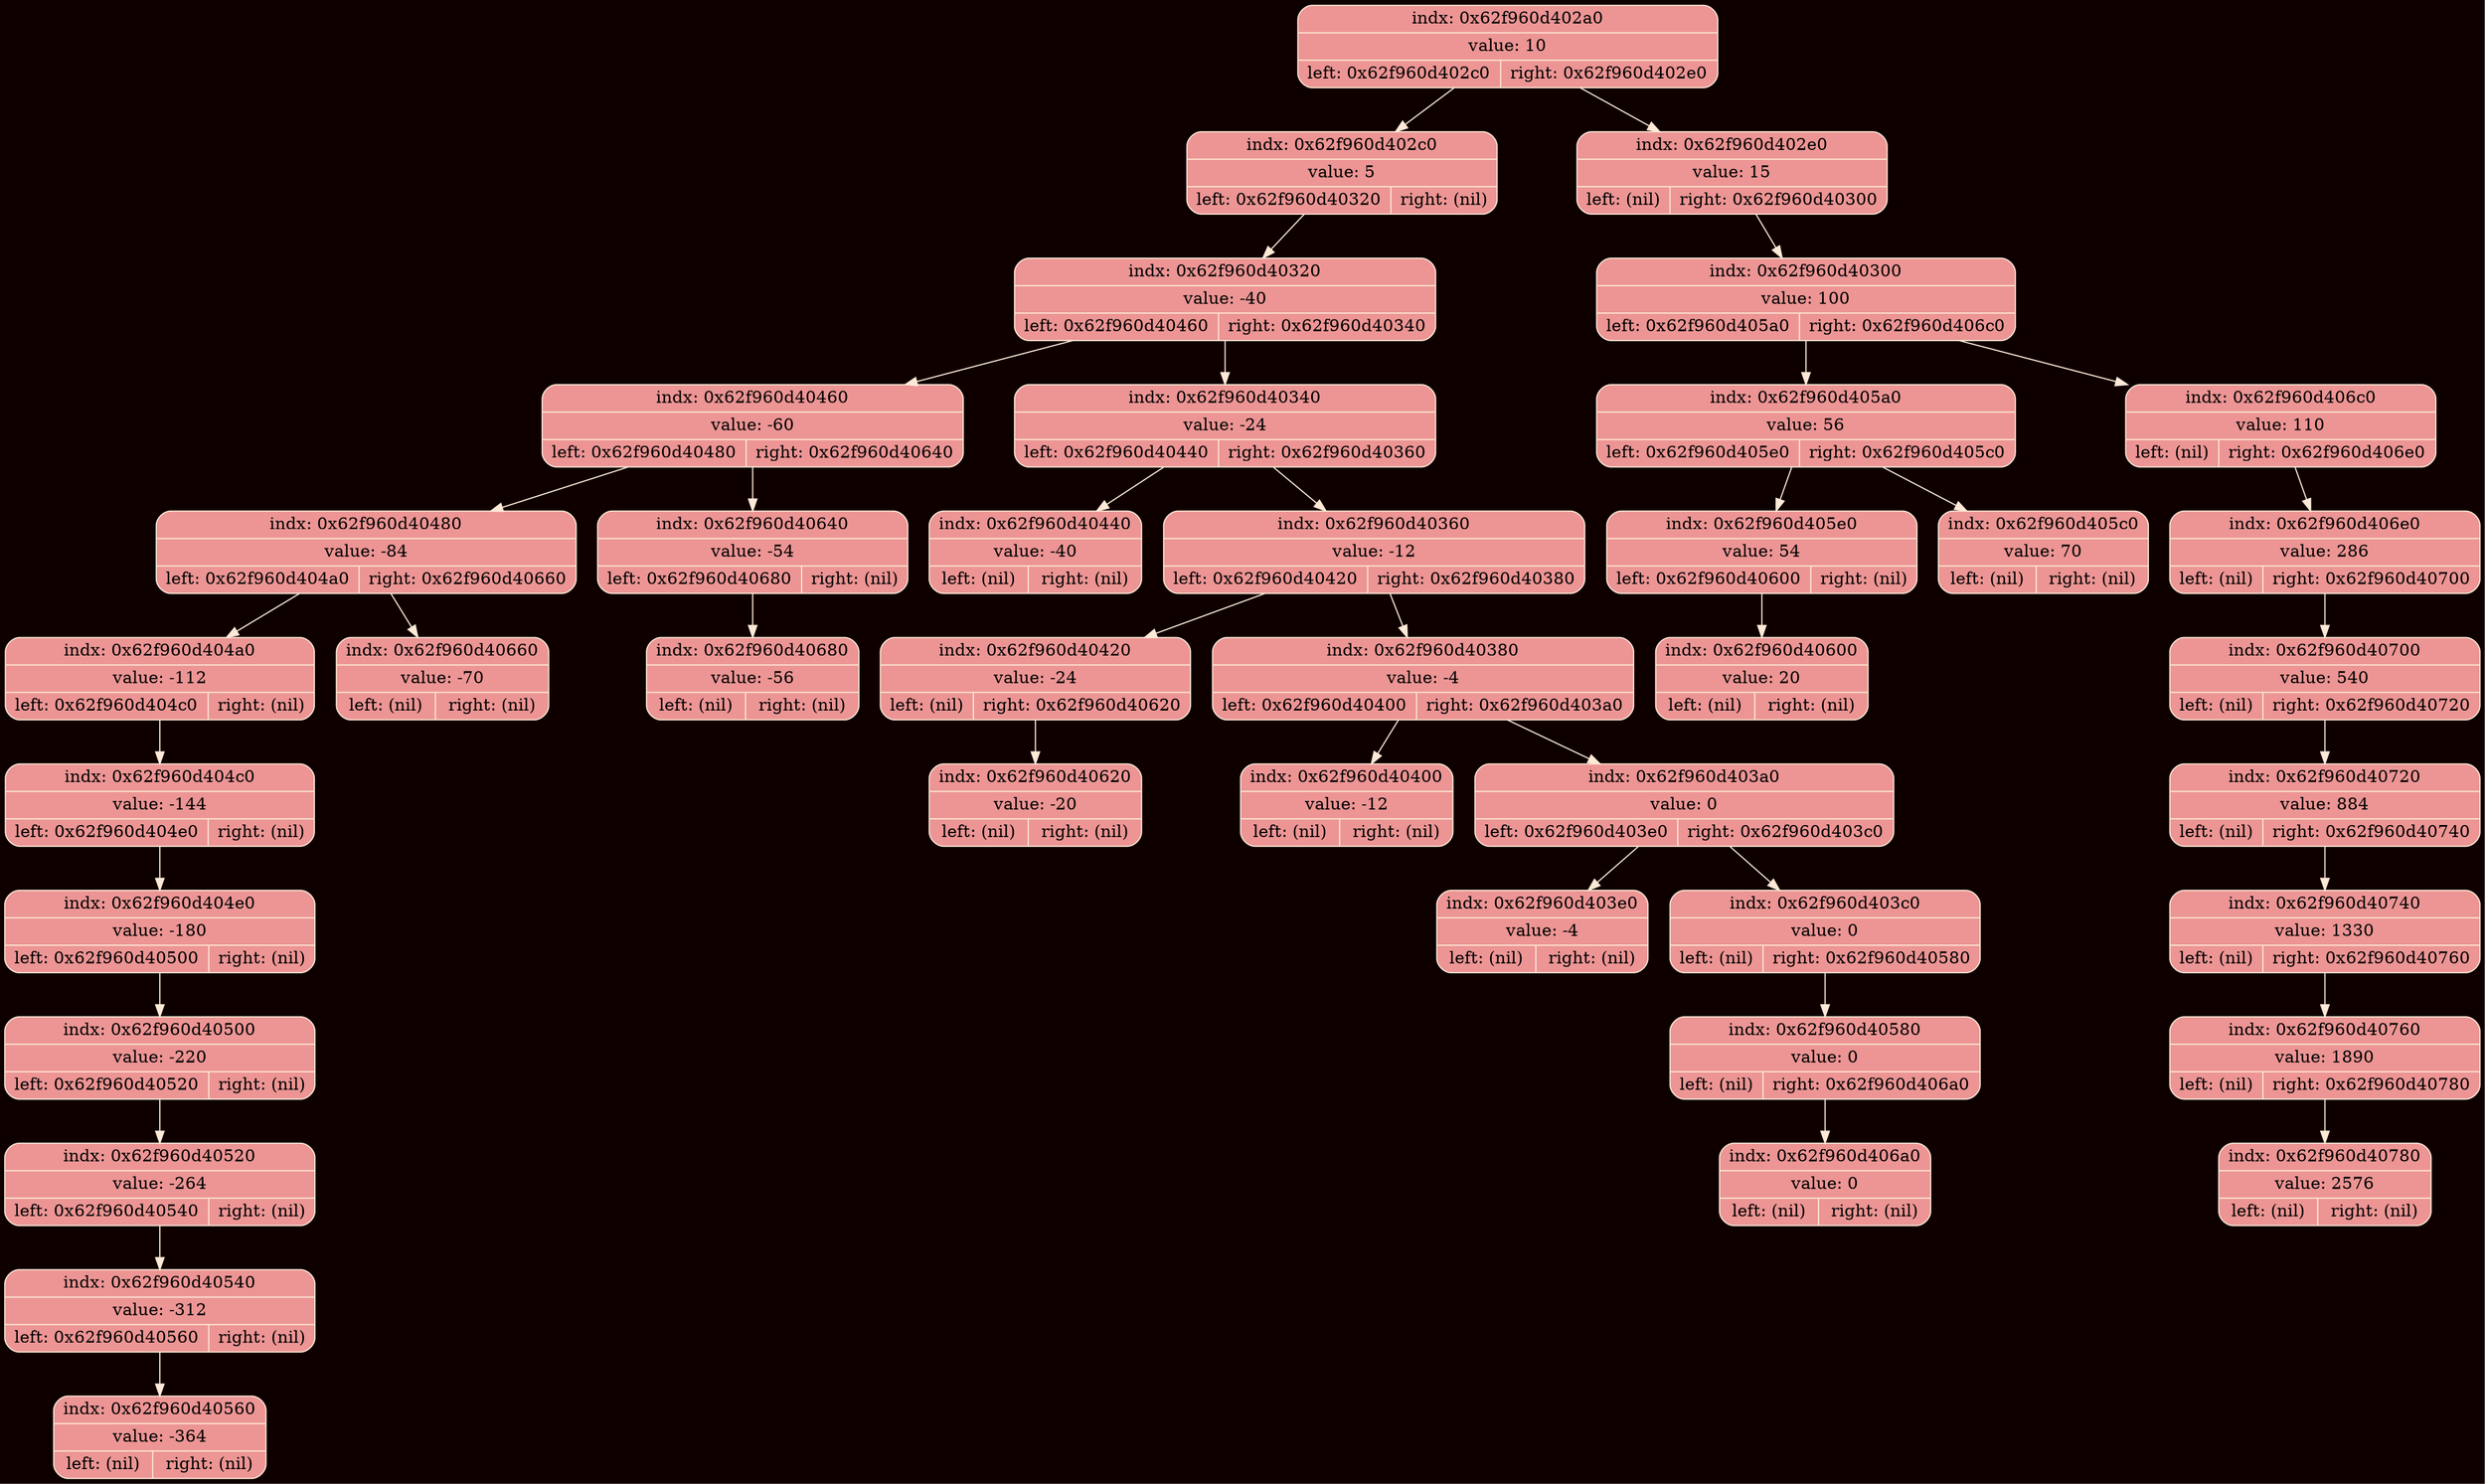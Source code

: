 digraph Tree {
	rankdir = TB;
	node [shape = record];
	edge[color = "#FEE8D6"];
	bgcolor = "#0F0000";
	node0x62f960d402a0 [color = "#FEE8D6", shape = Mrecord, style = filled, fillcolor = "#EC9594", label = "{indx: 0x62f960d402a0 | value: 10 | { left: 0x62f960d402c0 | right: 0x62f960d402e0}}"];
		node0x62f960d402a0 -> node0x62f960d402c0
	node0x62f960d402c0 [color = "#FEE8D6", shape = Mrecord, style = filled, fillcolor = "#EC9594", label = "{indx: 0x62f960d402c0 | value: 5 | { left: 0x62f960d40320 | right: (nil)}}"];
		node0x62f960d402c0 -> node0x62f960d40320
	node0x62f960d40320 [color = "#FEE8D6", shape = Mrecord, style = filled, fillcolor = "#EC9594", label = "{indx: 0x62f960d40320 | value: -40 | { left: 0x62f960d40460 | right: 0x62f960d40340}}"];
		node0x62f960d40320 -> node0x62f960d40460
	node0x62f960d40460 [color = "#FEE8D6", shape = Mrecord, style = filled, fillcolor = "#EC9594", label = "{indx: 0x62f960d40460 | value: -60 | { left: 0x62f960d40480 | right: 0x62f960d40640}}"];
		node0x62f960d40460 -> node0x62f960d40480
	node0x62f960d40480 [color = "#FEE8D6", shape = Mrecord, style = filled, fillcolor = "#EC9594", label = "{indx: 0x62f960d40480 | value: -84 | { left: 0x62f960d404a0 | right: 0x62f960d40660}}"];
		node0x62f960d40480 -> node0x62f960d404a0
	node0x62f960d404a0 [color = "#FEE8D6", shape = Mrecord, style = filled, fillcolor = "#EC9594", label = "{indx: 0x62f960d404a0 | value: -112 | { left: 0x62f960d404c0 | right: (nil)}}"];
		node0x62f960d404a0 -> node0x62f960d404c0
	node0x62f960d404c0 [color = "#FEE8D6", shape = Mrecord, style = filled, fillcolor = "#EC9594", label = "{indx: 0x62f960d404c0 | value: -144 | { left: 0x62f960d404e0 | right: (nil)}}"];
		node0x62f960d404c0 -> node0x62f960d404e0
	node0x62f960d404e0 [color = "#FEE8D6", shape = Mrecord, style = filled, fillcolor = "#EC9594", label = "{indx: 0x62f960d404e0 | value: -180 | { left: 0x62f960d40500 | right: (nil)}}"];
		node0x62f960d404e0 -> node0x62f960d40500
	node0x62f960d40500 [color = "#FEE8D6", shape = Mrecord, style = filled, fillcolor = "#EC9594", label = "{indx: 0x62f960d40500 | value: -220 | { left: 0x62f960d40520 | right: (nil)}}"];
		node0x62f960d40500 -> node0x62f960d40520
	node0x62f960d40520 [color = "#FEE8D6", shape = Mrecord, style = filled, fillcolor = "#EC9594", label = "{indx: 0x62f960d40520 | value: -264 | { left: 0x62f960d40540 | right: (nil)}}"];
		node0x62f960d40520 -> node0x62f960d40540
	node0x62f960d40540 [color = "#FEE8D6", shape = Mrecord, style = filled, fillcolor = "#EC9594", label = "{indx: 0x62f960d40540 | value: -312 | { left: 0x62f960d40560 | right: (nil)}}"];
		node0x62f960d40540 -> node0x62f960d40560
	node0x62f960d40560 [color = "#FEE8D6", shape = Mrecord, style = filled, fillcolor = "#EC9594", label = "{indx: 0x62f960d40560 | value: -364 | { left: (nil) | right: (nil)}}"];
		node0x62f960d40480 -> node0x62f960d40660
	node0x62f960d40660 [color = "#FEE8D6", shape = Mrecord, style = filled, fillcolor = "#EC9594", label = "{indx: 0x62f960d40660 | value: -70 | { left: (nil) | right: (nil)}}"];
		node0x62f960d40460 -> node0x62f960d40640
	node0x62f960d40640 [color = "#FEE8D6", shape = Mrecord, style = filled, fillcolor = "#EC9594", label = "{indx: 0x62f960d40640 | value: -54 | { left: 0x62f960d40680 | right: (nil)}}"];
		node0x62f960d40640 -> node0x62f960d40680
	node0x62f960d40680 [color = "#FEE8D6", shape = Mrecord, style = filled, fillcolor = "#EC9594", label = "{indx: 0x62f960d40680 | value: -56 | { left: (nil) | right: (nil)}}"];
		node0x62f960d40320 -> node0x62f960d40340
	node0x62f960d40340 [color = "#FEE8D6", shape = Mrecord, style = filled, fillcolor = "#EC9594", label = "{indx: 0x62f960d40340 | value: -24 | { left: 0x62f960d40440 | right: 0x62f960d40360}}"];
		node0x62f960d40340 -> node0x62f960d40440
	node0x62f960d40440 [color = "#FEE8D6", shape = Mrecord, style = filled, fillcolor = "#EC9594", label = "{indx: 0x62f960d40440 | value: -40 | { left: (nil) | right: (nil)}}"];
		node0x62f960d40340 -> node0x62f960d40360
	node0x62f960d40360 [color = "#FEE8D6", shape = Mrecord, style = filled, fillcolor = "#EC9594", label = "{indx: 0x62f960d40360 | value: -12 | { left: 0x62f960d40420 | right: 0x62f960d40380}}"];
		node0x62f960d40360 -> node0x62f960d40420
	node0x62f960d40420 [color = "#FEE8D6", shape = Mrecord, style = filled, fillcolor = "#EC9594", label = "{indx: 0x62f960d40420 | value: -24 | { left: (nil) | right: 0x62f960d40620}}"];
		node0x62f960d40420 -> node0x62f960d40620
	node0x62f960d40620 [color = "#FEE8D6", shape = Mrecord, style = filled, fillcolor = "#EC9594", label = "{indx: 0x62f960d40620 | value: -20 | { left: (nil) | right: (nil)}}"];
		node0x62f960d40360 -> node0x62f960d40380
	node0x62f960d40380 [color = "#FEE8D6", shape = Mrecord, style = filled, fillcolor = "#EC9594", label = "{indx: 0x62f960d40380 | value: -4 | { left: 0x62f960d40400 | right: 0x62f960d403a0}}"];
		node0x62f960d40380 -> node0x62f960d40400
	node0x62f960d40400 [color = "#FEE8D6", shape = Mrecord, style = filled, fillcolor = "#EC9594", label = "{indx: 0x62f960d40400 | value: -12 | { left: (nil) | right: (nil)}}"];
		node0x62f960d40380 -> node0x62f960d403a0
	node0x62f960d403a0 [color = "#FEE8D6", shape = Mrecord, style = filled, fillcolor = "#EC9594", label = "{indx: 0x62f960d403a0 | value: 0 | { left: 0x62f960d403e0 | right: 0x62f960d403c0}}"];
		node0x62f960d403a0 -> node0x62f960d403e0
	node0x62f960d403e0 [color = "#FEE8D6", shape = Mrecord, style = filled, fillcolor = "#EC9594", label = "{indx: 0x62f960d403e0 | value: -4 | { left: (nil) | right: (nil)}}"];
		node0x62f960d403a0 -> node0x62f960d403c0
	node0x62f960d403c0 [color = "#FEE8D6", shape = Mrecord, style = filled, fillcolor = "#EC9594", label = "{indx: 0x62f960d403c0 | value: 0 | { left: (nil) | right: 0x62f960d40580}}"];
		node0x62f960d403c0 -> node0x62f960d40580
	node0x62f960d40580 [color = "#FEE8D6", shape = Mrecord, style = filled, fillcolor = "#EC9594", label = "{indx: 0x62f960d40580 | value: 0 | { left: (nil) | right: 0x62f960d406a0}}"];
		node0x62f960d40580 -> node0x62f960d406a0
	node0x62f960d406a0 [color = "#FEE8D6", shape = Mrecord, style = filled, fillcolor = "#EC9594", label = "{indx: 0x62f960d406a0 | value: 0 | { left: (nil) | right: (nil)}}"];
		node0x62f960d402a0 -> node0x62f960d402e0
	node0x62f960d402e0 [color = "#FEE8D6", shape = Mrecord, style = filled, fillcolor = "#EC9594", label = "{indx: 0x62f960d402e0 | value: 15 | { left: (nil) | right: 0x62f960d40300}}"];
		node0x62f960d402e0 -> node0x62f960d40300
	node0x62f960d40300 [color = "#FEE8D6", shape = Mrecord, style = filled, fillcolor = "#EC9594", label = "{indx: 0x62f960d40300 | value: 100 | { left: 0x62f960d405a0 | right: 0x62f960d406c0}}"];
		node0x62f960d40300 -> node0x62f960d405a0
	node0x62f960d405a0 [color = "#FEE8D6", shape = Mrecord, style = filled, fillcolor = "#EC9594", label = "{indx: 0x62f960d405a0 | value: 56 | { left: 0x62f960d405e0 | right: 0x62f960d405c0}}"];
		node0x62f960d405a0 -> node0x62f960d405e0
	node0x62f960d405e0 [color = "#FEE8D6", shape = Mrecord, style = filled, fillcolor = "#EC9594", label = "{indx: 0x62f960d405e0 | value: 54 | { left: 0x62f960d40600 | right: (nil)}}"];
		node0x62f960d405e0 -> node0x62f960d40600
	node0x62f960d40600 [color = "#FEE8D6", shape = Mrecord, style = filled, fillcolor = "#EC9594", label = "{indx: 0x62f960d40600 | value: 20 | { left: (nil) | right: (nil)}}"];
		node0x62f960d405a0 -> node0x62f960d405c0
	node0x62f960d405c0 [color = "#FEE8D6", shape = Mrecord, style = filled, fillcolor = "#EC9594", label = "{indx: 0x62f960d405c0 | value: 70 | { left: (nil) | right: (nil)}}"];
		node0x62f960d40300 -> node0x62f960d406c0
	node0x62f960d406c0 [color = "#FEE8D6", shape = Mrecord, style = filled, fillcolor = "#EC9594", label = "{indx: 0x62f960d406c0 | value: 110 | { left: (nil) | right: 0x62f960d406e0}}"];
		node0x62f960d406c0 -> node0x62f960d406e0
	node0x62f960d406e0 [color = "#FEE8D6", shape = Mrecord, style = filled, fillcolor = "#EC9594", label = "{indx: 0x62f960d406e0 | value: 286 | { left: (nil) | right: 0x62f960d40700}}"];
		node0x62f960d406e0 -> node0x62f960d40700
	node0x62f960d40700 [color = "#FEE8D6", shape = Mrecord, style = filled, fillcolor = "#EC9594", label = "{indx: 0x62f960d40700 | value: 540 | { left: (nil) | right: 0x62f960d40720}}"];
		node0x62f960d40700 -> node0x62f960d40720
	node0x62f960d40720 [color = "#FEE8D6", shape = Mrecord, style = filled, fillcolor = "#EC9594", label = "{indx: 0x62f960d40720 | value: 884 | { left: (nil) | right: 0x62f960d40740}}"];
		node0x62f960d40720 -> node0x62f960d40740
	node0x62f960d40740 [color = "#FEE8D6", shape = Mrecord, style = filled, fillcolor = "#EC9594", label = "{indx: 0x62f960d40740 | value: 1330 | { left: (nil) | right: 0x62f960d40760}}"];
		node0x62f960d40740 -> node0x62f960d40760
	node0x62f960d40760 [color = "#FEE8D6", shape = Mrecord, style = filled, fillcolor = "#EC9594", label = "{indx: 0x62f960d40760 | value: 1890 | { left: (nil) | right: 0x62f960d40780}}"];
		node0x62f960d40760 -> node0x62f960d40780
	node0x62f960d40780 [color = "#FEE8D6", shape = Mrecord, style = filled, fillcolor = "#EC9594", label = "{indx: 0x62f960d40780 | value: 2576 | { left: (nil) | right: (nil)}}"];
}
